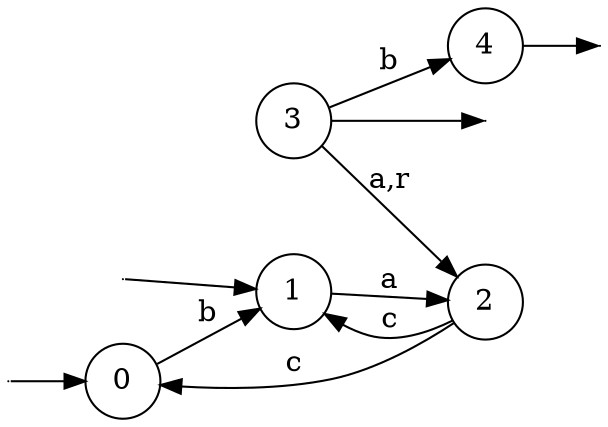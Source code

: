 digraph Automate {
    rankdir=LR;  // Orientation de gauche à droite

    // Définition des états
    node [shape = circle]; 0 1 2 3 4;
    
    // Définition de l'état initial
    node [shape = point width =0]start1 ,start2;
    start1 -> 0;
    start2 -> 1;


    // Définition des états finaux6
    
    node [shape = point]; final2,final1;
    3->final1;
    4->final2;

    
    
    // Transitions
    0 -> 1 [label = "b"];
    1 -> 2 [label = "a"];
    2 -> 0 [label = "c"];
    2 -> 1 [label = "c"]; 
    3 -> 2 [label = "a,r"];
    3 -> 4 [label = "b"];
}